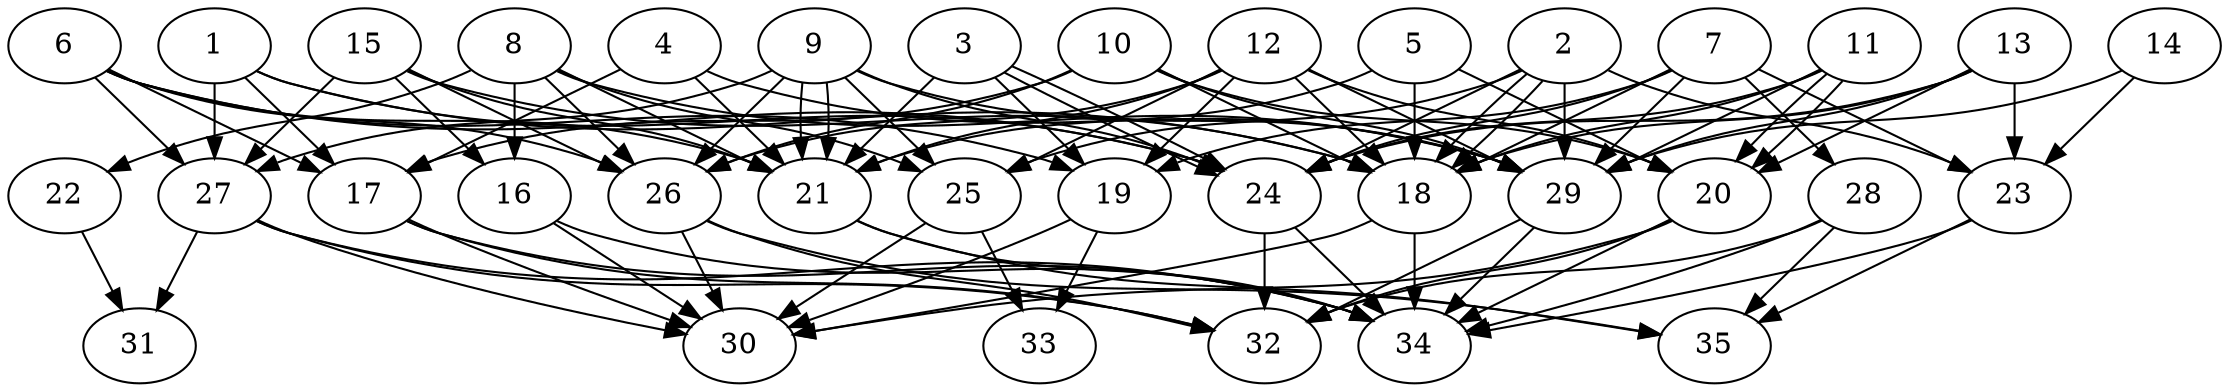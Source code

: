 // DAG automatically generated by daggen at Thu Oct  3 14:05:36 2019
// ./daggen --dot -n 35 --ccr 0.5 --fat 0.7 --regular 0.7 --density 0.7 --mindata 5242880 --maxdata 52428800 
digraph G {
  1 [size="48019456", alpha="0.19", expect_size="24009728"] 
  1 -> 17 [size ="24009728"]
  1 -> 18 [size ="24009728"]
  1 -> 24 [size ="24009728"]
  1 -> 27 [size ="24009728"]
  2 [size="22550528", alpha="0.04", expect_size="11275264"] 
  2 -> 18 [size ="11275264"]
  2 -> 18 [size ="11275264"]
  2 -> 23 [size ="11275264"]
  2 -> 24 [size ="11275264"]
  2 -> 25 [size ="11275264"]
  2 -> 29 [size ="11275264"]
  3 [size="87158784", alpha="0.18", expect_size="43579392"] 
  3 -> 19 [size ="43579392"]
  3 -> 21 [size ="43579392"]
  3 -> 24 [size ="43579392"]
  3 -> 24 [size ="43579392"]
  4 [size="80359424", alpha="0.19", expect_size="40179712"] 
  4 -> 17 [size ="40179712"]
  4 -> 21 [size ="40179712"]
  4 -> 29 [size ="40179712"]
  5 [size="90925056", alpha="0.06", expect_size="45462528"] 
  5 -> 18 [size ="45462528"]
  5 -> 20 [size ="45462528"]
  5 -> 21 [size ="45462528"]
  6 [size="73920512", alpha="0.02", expect_size="36960256"] 
  6 -> 17 [size ="36960256"]
  6 -> 19 [size ="36960256"]
  6 -> 21 [size ="36960256"]
  6 -> 24 [size ="36960256"]
  6 -> 26 [size ="36960256"]
  6 -> 27 [size ="36960256"]
  7 [size="11040768", alpha="0.07", expect_size="5520384"] 
  7 -> 18 [size ="5520384"]
  7 -> 19 [size ="5520384"]
  7 -> 23 [size ="5520384"]
  7 -> 24 [size ="5520384"]
  7 -> 28 [size ="5520384"]
  7 -> 29 [size ="5520384"]
  8 [size="51161088", alpha="0.12", expect_size="25580544"] 
  8 -> 16 [size ="25580544"]
  8 -> 21 [size ="25580544"]
  8 -> 22 [size ="25580544"]
  8 -> 25 [size ="25580544"]
  8 -> 26 [size ="25580544"]
  8 -> 29 [size ="25580544"]
  9 [size="70934528", alpha="0.05", expect_size="35467264"] 
  9 -> 21 [size ="35467264"]
  9 -> 21 [size ="35467264"]
  9 -> 24 [size ="35467264"]
  9 -> 25 [size ="35467264"]
  9 -> 26 [size ="35467264"]
  9 -> 27 [size ="35467264"]
  9 -> 29 [size ="35467264"]
  10 [size="99102720", alpha="0.02", expect_size="49551360"] 
  10 -> 17 [size ="49551360"]
  10 -> 18 [size ="49551360"]
  10 -> 20 [size ="49551360"]
  10 -> 26 [size ="49551360"]
  10 -> 29 [size ="49551360"]
  11 [size="36726784", alpha="0.09", expect_size="18363392"] 
  11 -> 18 [size ="18363392"]
  11 -> 20 [size ="18363392"]
  11 -> 20 [size ="18363392"]
  11 -> 24 [size ="18363392"]
  11 -> 29 [size ="18363392"]
  12 [size="29696000", alpha="0.00", expect_size="14848000"] 
  12 -> 18 [size ="14848000"]
  12 -> 19 [size ="14848000"]
  12 -> 20 [size ="14848000"]
  12 -> 21 [size ="14848000"]
  12 -> 25 [size ="14848000"]
  12 -> 26 [size ="14848000"]
  12 -> 29 [size ="14848000"]
  13 [size="48734208", alpha="0.00", expect_size="24367104"] 
  13 -> 18 [size ="24367104"]
  13 -> 20 [size ="24367104"]
  13 -> 23 [size ="24367104"]
  13 -> 24 [size ="24367104"]
  13 -> 29 [size ="24367104"]
  14 [size="39233536", alpha="0.19", expect_size="19616768"] 
  14 -> 23 [size ="19616768"]
  14 -> 29 [size ="19616768"]
  15 [size="33202176", alpha="0.16", expect_size="16601088"] 
  15 -> 16 [size ="16601088"]
  15 -> 18 [size ="16601088"]
  15 -> 21 [size ="16601088"]
  15 -> 26 [size ="16601088"]
  15 -> 27 [size ="16601088"]
  16 [size="60839936", alpha="0.16", expect_size="30419968"] 
  16 -> 30 [size ="30419968"]
  16 -> 34 [size ="30419968"]
  17 [size="69523456", alpha="0.05", expect_size="34761728"] 
  17 -> 30 [size ="34761728"]
  17 -> 32 [size ="34761728"]
  17 -> 34 [size ="34761728"]
  18 [size="101226496", alpha="0.11", expect_size="50613248"] 
  18 -> 30 [size ="50613248"]
  18 -> 34 [size ="50613248"]
  19 [size="63512576", alpha="0.06", expect_size="31756288"] 
  19 -> 30 [size ="31756288"]
  19 -> 33 [size ="31756288"]
  20 [size="87422976", alpha="0.01", expect_size="43711488"] 
  20 -> 30 [size ="43711488"]
  20 -> 32 [size ="43711488"]
  20 -> 34 [size ="43711488"]
  21 [size="98236416", alpha="0.04", expect_size="49118208"] 
  21 -> 34 [size ="49118208"]
  21 -> 35 [size ="49118208"]
  22 [size="48631808", alpha="0.10", expect_size="24315904"] 
  22 -> 31 [size ="24315904"]
  23 [size="50735104", alpha="0.12", expect_size="25367552"] 
  23 -> 34 [size ="25367552"]
  23 -> 35 [size ="25367552"]
  24 [size="51380224", alpha="0.09", expect_size="25690112"] 
  24 -> 32 [size ="25690112"]
  24 -> 34 [size ="25690112"]
  25 [size="48621568", alpha="0.03", expect_size="24310784"] 
  25 -> 30 [size ="24310784"]
  25 -> 33 [size ="24310784"]
  26 [size="30038016", alpha="0.10", expect_size="15019008"] 
  26 -> 30 [size ="15019008"]
  26 -> 32 [size ="15019008"]
  26 -> 35 [size ="15019008"]
  27 [size="10731520", alpha="0.17", expect_size="5365760"] 
  27 -> 30 [size ="5365760"]
  27 -> 31 [size ="5365760"]
  27 -> 32 [size ="5365760"]
  27 -> 34 [size ="5365760"]
  28 [size="33148928", alpha="0.13", expect_size="16574464"] 
  28 -> 32 [size ="16574464"]
  28 -> 34 [size ="16574464"]
  28 -> 35 [size ="16574464"]
  29 [size="83814400", alpha="0.02", expect_size="41907200"] 
  29 -> 32 [size ="41907200"]
  29 -> 34 [size ="41907200"]
  30 [size="18204672", alpha="0.10", expect_size="9102336"] 
  31 [size="24219648", alpha="0.03", expect_size="12109824"] 
  32 [size="45023232", alpha="0.20", expect_size="22511616"] 
  33 [size="92682240", alpha="0.05", expect_size="46341120"] 
  34 [size="55128064", alpha="0.17", expect_size="27564032"] 
  35 [size="96606208", alpha="0.13", expect_size="48303104"] 
}

